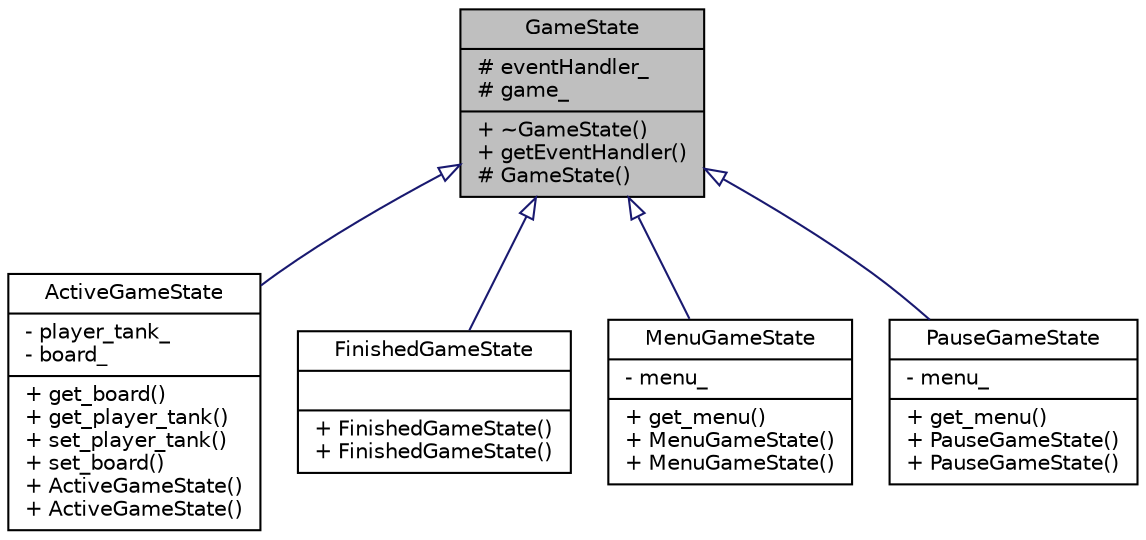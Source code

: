 digraph "GameState"
{
 // INTERACTIVE_SVG=YES
 // LATEX_PDF_SIZE
  bgcolor="transparent";
  edge [fontname="Helvetica",fontsize="10",labelfontname="Helvetica",labelfontsize="10"];
  node [fontname="Helvetica",fontsize="10",shape=record];
  Node1 [label="{GameState\n|# eventHandler_\l# game_\l|+ ~GameState()\l+ getEventHandler()\l# GameState()\l}",height=0.2,width=0.4,color="black", fillcolor="grey75", style="filled", fontcolor="black",tooltip=" "];
  Node1 -> Node2 [dir="back",color="midnightblue",fontsize="10",style="solid",arrowtail="onormal",fontname="Helvetica"];
  Node2 [label="{ActiveGameState\n|- player_tank_\l- board_\l|+ get_board()\l+ get_player_tank()\l+ set_player_tank()\l+ set_board()\l+ ActiveGameState()\l+ ActiveGameState()\l}",height=0.2,width=0.4,color="black",URL="$class_active_game_state.html",tooltip=" "];
  Node1 -> Node3 [dir="back",color="midnightblue",fontsize="10",style="solid",arrowtail="onormal",fontname="Helvetica"];
  Node3 [label="{FinishedGameState\n||+ FinishedGameState()\l+ FinishedGameState()\l}",height=0.2,width=0.4,color="black",URL="$class_finished_game_state.html",tooltip=" "];
  Node1 -> Node4 [dir="back",color="midnightblue",fontsize="10",style="solid",arrowtail="onormal",fontname="Helvetica"];
  Node4 [label="{MenuGameState\n|- menu_\l|+ get_menu()\l+ MenuGameState()\l+ MenuGameState()\l}",height=0.2,width=0.4,color="black",URL="$class_menu_game_state.html",tooltip=" "];
  Node1 -> Node5 [dir="back",color="midnightblue",fontsize="10",style="solid",arrowtail="onormal",fontname="Helvetica"];
  Node5 [label="{PauseGameState\n|- menu_\l|+ get_menu()\l+ PauseGameState()\l+ PauseGameState()\l}",height=0.2,width=0.4,color="black",URL="$class_pause_game_state.html",tooltip=" "];
}
